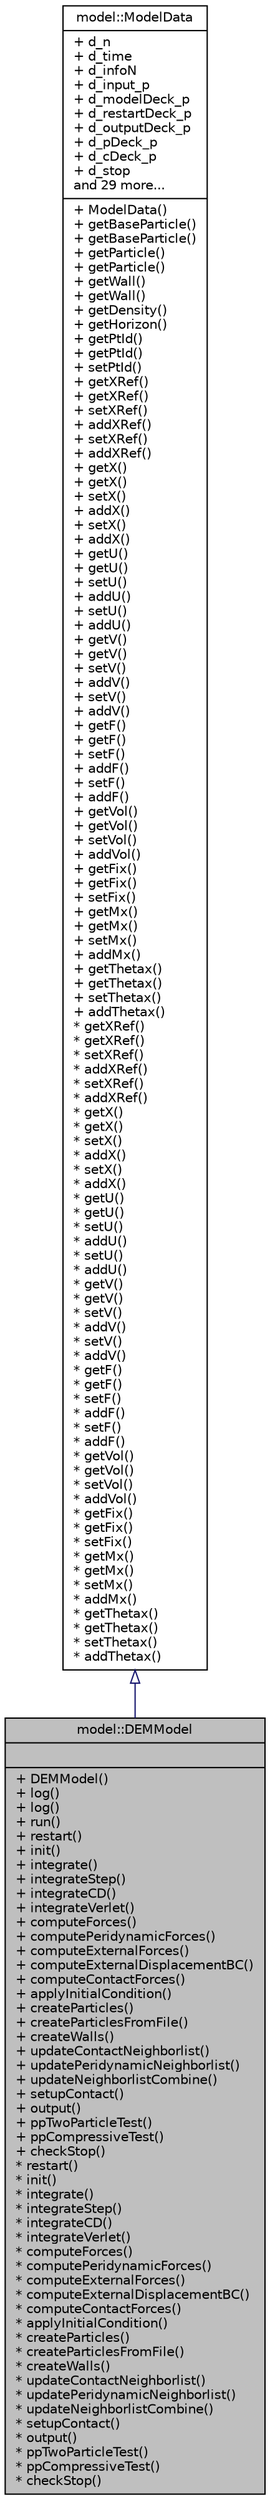 digraph "model::DEMModel"
{
  edge [fontname="Helvetica",fontsize="10",labelfontname="Helvetica",labelfontsize="10"];
  node [fontname="Helvetica",fontsize="10",shape=record];
  Node0 [label="{model::DEMModel\n||+ DEMModel()\l+ log()\l+ log()\l+ run()\l+ restart()\l+ init()\l+ integrate()\l+ integrateStep()\l+ integrateCD()\l+ integrateVerlet()\l+ computeForces()\l+ computePeridynamicForces()\l+ computeExternalForces()\l+ computeExternalDisplacementBC()\l+ computeContactForces()\l+ applyInitialCondition()\l+ createParticles()\l+ createParticlesFromFile()\l+ createWalls()\l+ updateContactNeighborlist()\l+ updatePeridynamicNeighborlist()\l+ updateNeighborlistCombine()\l+ setupContact()\l+ output()\l+ ppTwoParticleTest()\l+ ppCompressiveTest()\l+ checkStop()\l* restart()\l* init()\l* integrate()\l* integrateStep()\l* integrateCD()\l* integrateVerlet()\l* computeForces()\l* computePeridynamicForces()\l* computeExternalForces()\l* computeExternalDisplacementBC()\l* computeContactForces()\l* applyInitialCondition()\l* createParticles()\l* createParticlesFromFile()\l* createWalls()\l* updateContactNeighborlist()\l* updatePeridynamicNeighborlist()\l* updateNeighborlistCombine()\l* setupContact()\l* output()\l* ppTwoParticleTest()\l* ppCompressiveTest()\l* checkStop()\l}",height=0.2,width=0.4,color="black", fillcolor="grey75", style="filled", fontcolor="black"];
  Node1 -> Node0 [dir="back",color="midnightblue",fontsize="10",style="solid",arrowtail="onormal",fontname="Helvetica"];
  Node1 [label="{model::ModelData\n|+ d_n\l+ d_time\l+ d_infoN\l+ d_input_p\l+ d_modelDeck_p\l+ d_restartDeck_p\l+ d_outputDeck_p\l+ d_pDeck_p\l+ d_cDeck_p\l+ d_stop\land 29 more...\l|+ ModelData()\l+ getBaseParticle()\l+ getBaseParticle()\l+ getParticle()\l+ getParticle()\l+ getWall()\l+ getWall()\l+ getDensity()\l+ getHorizon()\l+ getPtId()\l+ getPtId()\l+ setPtId()\l+ getXRef()\l+ getXRef()\l+ setXRef()\l+ addXRef()\l+ setXRef()\l+ addXRef()\l+ getX()\l+ getX()\l+ setX()\l+ addX()\l+ setX()\l+ addX()\l+ getU()\l+ getU()\l+ setU()\l+ addU()\l+ setU()\l+ addU()\l+ getV()\l+ getV()\l+ setV()\l+ addV()\l+ setV()\l+ addV()\l+ getF()\l+ getF()\l+ setF()\l+ addF()\l+ setF()\l+ addF()\l+ getVol()\l+ getVol()\l+ setVol()\l+ addVol()\l+ getFix()\l+ getFix()\l+ setFix()\l+ getMx()\l+ getMx()\l+ setMx()\l+ addMx()\l+ getThetax()\l+ getThetax()\l+ setThetax()\l+ addThetax()\l* getXRef()\l* getXRef()\l* setXRef()\l* addXRef()\l* setXRef()\l* addXRef()\l* getX()\l* getX()\l* setX()\l* addX()\l* setX()\l* addX()\l* getU()\l* getU()\l* setU()\l* addU()\l* setU()\l* addU()\l* getV()\l* getV()\l* setV()\l* addV()\l* setV()\l* addV()\l* getF()\l* getF()\l* setF()\l* addF()\l* setF()\l* addF()\l* getVol()\l* getVol()\l* setVol()\l* addVol()\l* getFix()\l* getFix()\l* setFix()\l* getMx()\l* getMx()\l* setMx()\l* addMx()\l* getThetax()\l* getThetax()\l* setThetax()\l* addThetax()\l}",height=0.2,width=0.4,color="black", fillcolor="white", style="filled",URL="$classmodel_1_1ModelData.html",tooltip="A class to store model data. "];
}
